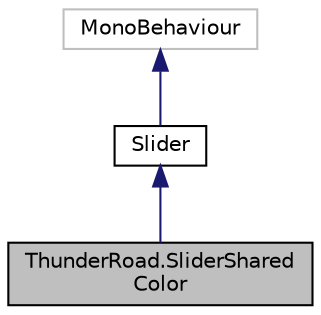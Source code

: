 digraph "ThunderRoad.SliderSharedColor"
{
 // LATEX_PDF_SIZE
  edge [fontname="Helvetica",fontsize="10",labelfontname="Helvetica",labelfontsize="10"];
  node [fontname="Helvetica",fontsize="10",shape=record];
  Node1 [label="ThunderRoad.SliderShared\lColor",height=0.2,width=0.4,color="black", fillcolor="grey75", style="filled", fontcolor="black",tooltip="Class SliderSharedColor. Implements the ThunderRoad.Slider"];
  Node2 -> Node1 [dir="back",color="midnightblue",fontsize="10",style="solid",fontname="Helvetica"];
  Node2 [label="Slider",height=0.2,width=0.4,color="black", fillcolor="white", style="filled",URL="$class_thunder_road_1_1_slider.html",tooltip="Class Slider. Implements the UnityEngine.MonoBehaviour"];
  Node3 -> Node2 [dir="back",color="midnightblue",fontsize="10",style="solid",fontname="Helvetica"];
  Node3 [label="MonoBehaviour",height=0.2,width=0.4,color="grey75", fillcolor="white", style="filled",tooltip=" "];
}
